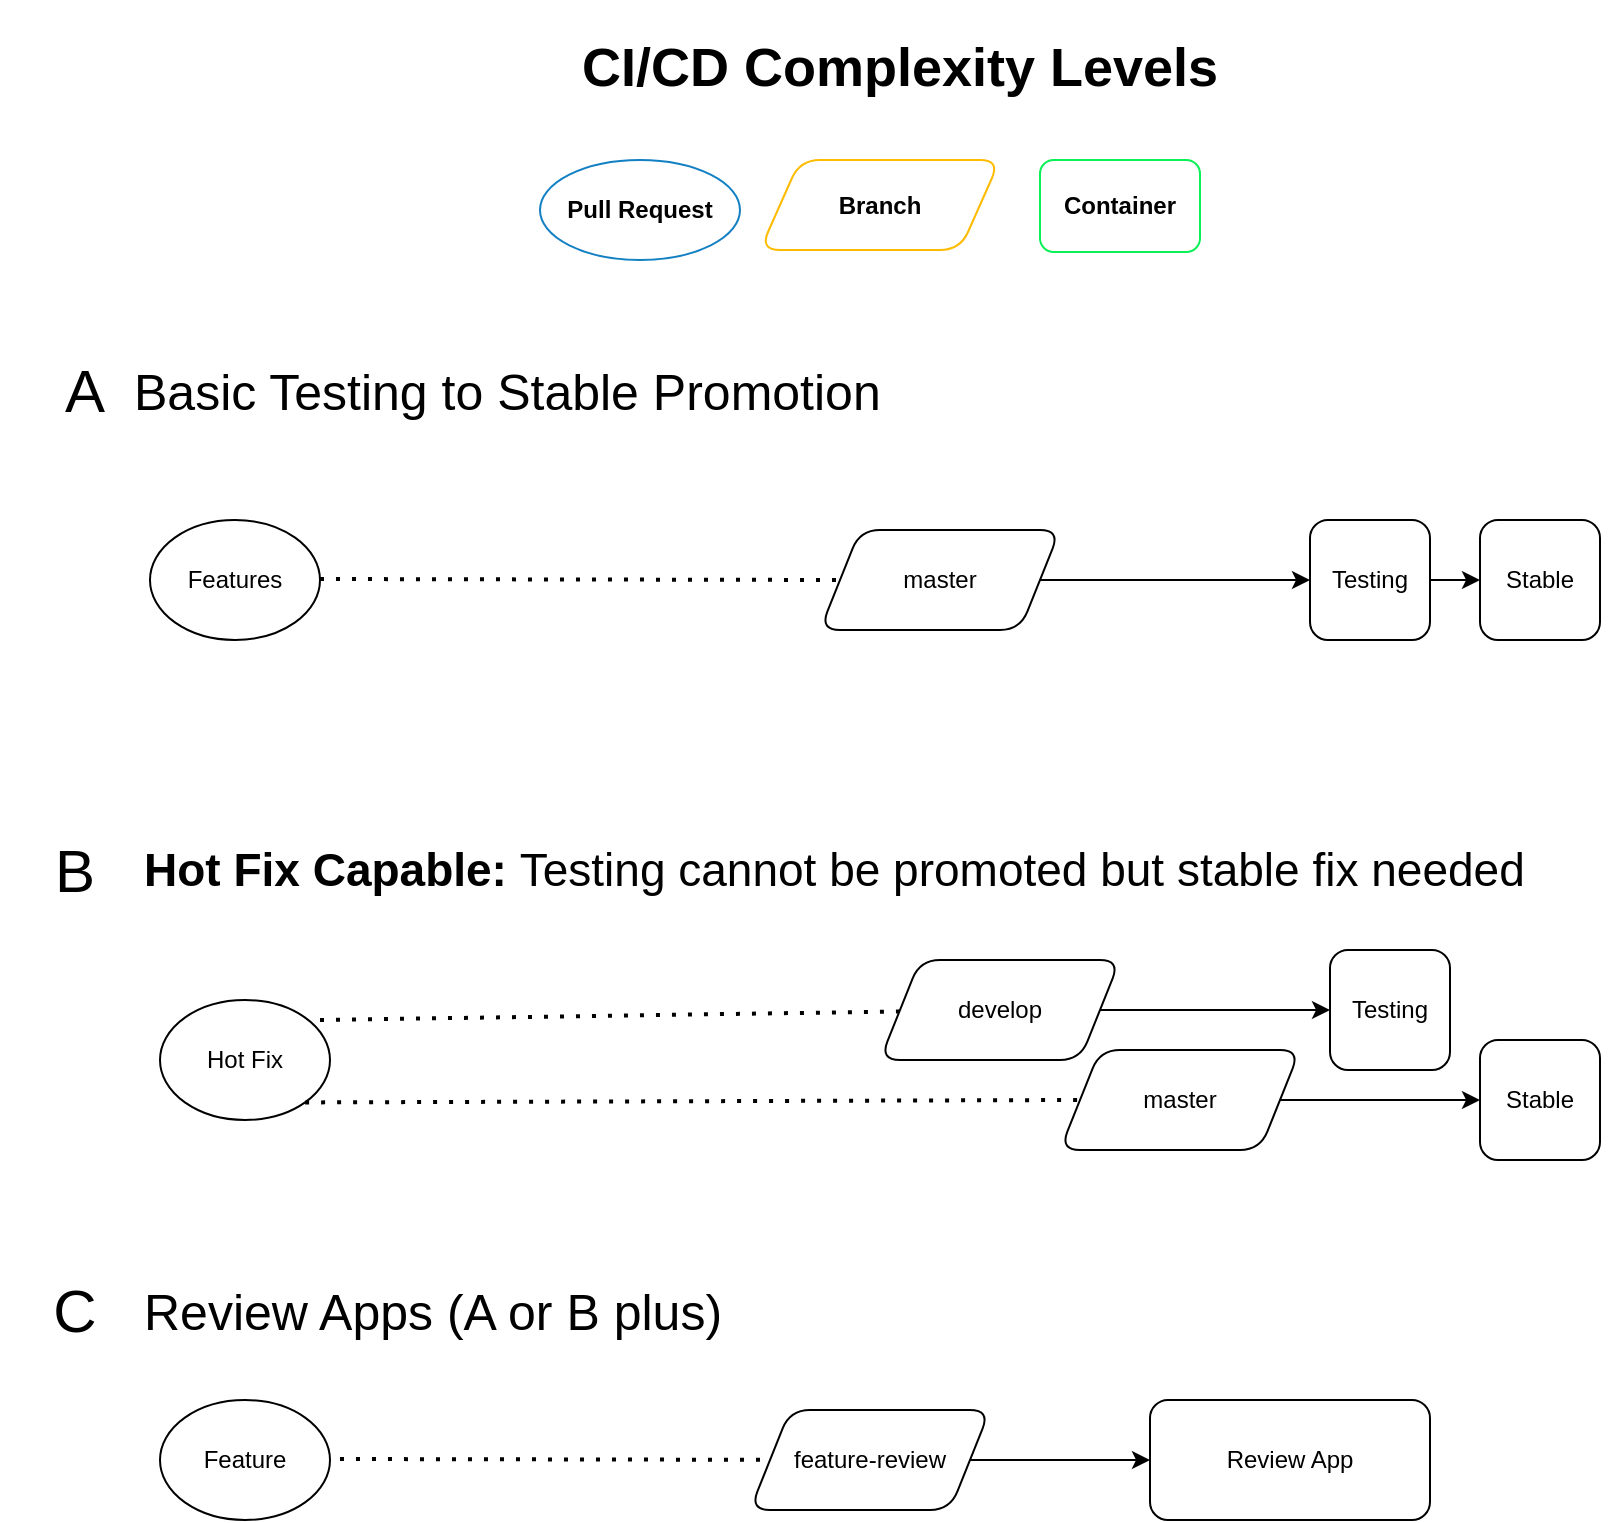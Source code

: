 <mxfile>
    <diagram id="WNM4xnZf9M75a8vM7NPQ" name="Branches">
        <mxGraphModel dx="757" dy="809" grid="1" gridSize="10" guides="1" tooltips="1" connect="1" arrows="1" fold="1" page="1" pageScale="1" pageWidth="850" pageHeight="1100" math="0" shadow="0">
            <root>
                <mxCell id="0"/>
                <mxCell id="1" parent="0"/>
                <mxCell id="8" value="" style="endArrow=none;dashed=1;html=1;dashPattern=1 3;strokeWidth=2;startArrow=none;entryX=0;entryY=0.5;entryDx=0;entryDy=0;" parent="1" target="57" edge="1">
                    <mxGeometry width="50" height="50" relative="1" as="geometry">
                        <mxPoint x="159.996" y="289.499" as="sourcePoint"/>
                        <mxPoint x="530" y="289.5" as="targetPoint"/>
                    </mxGeometry>
                </mxCell>
                <mxCell id="24" value="Hot Fix" style="ellipse;whiteSpace=wrap;html=1;" parent="1" vertex="1">
                    <mxGeometry x="80" y="500" width="85" height="60" as="geometry"/>
                </mxCell>
                <mxCell id="38" value="Features" style="ellipse;whiteSpace=wrap;html=1;" parent="1" vertex="1">
                    <mxGeometry x="75" y="260" width="85" height="60" as="geometry"/>
                </mxCell>
                <mxCell id="40" value="Testing" style="rounded=1;whiteSpace=wrap;html=1;" parent="1" vertex="1">
                    <mxGeometry x="665" y="475" width="60" height="60" as="geometry"/>
                </mxCell>
                <mxCell id="43" value="Stable" style="rounded=1;whiteSpace=wrap;html=1;" parent="1" vertex="1">
                    <mxGeometry x="740" y="520" width="60" height="60" as="geometry"/>
                </mxCell>
                <mxCell id="44" value="Stable" style="rounded=1;whiteSpace=wrap;html=1;" parent="1" vertex="1">
                    <mxGeometry x="740" y="260" width="60" height="60" as="geometry"/>
                </mxCell>
                <mxCell id="74" value="" style="edgeStyle=none;html=1;fontSize=23;" parent="1" source="45" target="44" edge="1">
                    <mxGeometry relative="1" as="geometry"/>
                </mxCell>
                <mxCell id="45" value="Testing" style="rounded=1;whiteSpace=wrap;html=1;" parent="1" vertex="1">
                    <mxGeometry x="655" y="260" width="60" height="60" as="geometry"/>
                </mxCell>
                <mxCell id="47" value="" style="endArrow=none;dashed=1;html=1;dashPattern=1 3;strokeWidth=2;startArrow=none;exitX=1;exitY=1;exitDx=0;exitDy=0;entryX=0;entryY=0.5;entryDx=0;entryDy=0;" parent="1" source="24" target="61" edge="1">
                    <mxGeometry width="50" height="50" relative="1" as="geometry">
                        <mxPoint x="172.025" y="522.02" as="sourcePoint"/>
                        <mxPoint x="525" y="530" as="targetPoint"/>
                    </mxGeometry>
                </mxCell>
                <mxCell id="51" value="Basic Testing to Stable Promotion" style="text;html=1;strokeColor=none;fillColor=none;align=left;verticalAlign=middle;whiteSpace=wrap;rounded=0;fontSize=25;fontColor=default;" parent="1" vertex="1">
                    <mxGeometry x="65" y="180" width="505" height="30" as="geometry"/>
                </mxCell>
                <mxCell id="52" value="&lt;b style=&quot;font-size: 23px;&quot;&gt;Hot Fix Capable:&amp;nbsp;&lt;/b&gt;Testing cannot be promoted but stable fix needed&amp;nbsp;" style="text;html=1;strokeColor=none;fillColor=none;align=left;verticalAlign=middle;whiteSpace=wrap;rounded=0;fontSize=23;fontColor=default;" parent="1" vertex="1">
                    <mxGeometry x="70" y="420" width="740" height="30" as="geometry"/>
                </mxCell>
                <mxCell id="72" value="" style="edgeStyle=none;html=1;fontSize=23;" parent="1" source="57" target="45" edge="1">
                    <mxGeometry relative="1" as="geometry"/>
                </mxCell>
                <mxCell id="57" value="master" style="shape=parallelogram;perimeter=parallelogramPerimeter;whiteSpace=wrap;html=1;fixedSize=1;rounded=1;" parent="1" vertex="1">
                    <mxGeometry x="410" y="265" width="120" height="50" as="geometry"/>
                </mxCell>
                <mxCell id="60" value="" style="endArrow=none;dashed=1;html=1;dashPattern=1 3;strokeWidth=2;startArrow=none;" parent="1" target="59" edge="1">
                    <mxGeometry width="50" height="50" relative="1" as="geometry">
                        <mxPoint x="160" y="510" as="sourcePoint"/>
                        <mxPoint x="655" y="489" as="targetPoint"/>
                    </mxGeometry>
                </mxCell>
                <mxCell id="64" value="" style="edgeStyle=none;html=1;fontSize=25;" parent="1" source="59" target="40" edge="1">
                    <mxGeometry relative="1" as="geometry"/>
                </mxCell>
                <mxCell id="59" value="develop" style="shape=parallelogram;perimeter=parallelogramPerimeter;whiteSpace=wrap;html=1;fixedSize=1;rounded=1;" parent="1" vertex="1">
                    <mxGeometry x="440" y="480" width="120" height="50" as="geometry"/>
                </mxCell>
                <mxCell id="65" value="" style="edgeStyle=none;html=1;fontSize=25;" parent="1" source="61" target="43" edge="1">
                    <mxGeometry relative="1" as="geometry"/>
                </mxCell>
                <mxCell id="61" value="master" style="shape=parallelogram;perimeter=parallelogramPerimeter;whiteSpace=wrap;html=1;fixedSize=1;rounded=1;" parent="1" vertex="1">
                    <mxGeometry x="530" y="525" width="120" height="50" as="geometry"/>
                </mxCell>
                <mxCell id="63" value="Feature" style="ellipse;whiteSpace=wrap;html=1;" parent="1" vertex="1">
                    <mxGeometry x="80" y="700" width="85" height="60" as="geometry"/>
                </mxCell>
                <mxCell id="69" value="" style="edgeStyle=none;html=1;fontSize=25;" parent="1" source="66" target="67" edge="1">
                    <mxGeometry relative="1" as="geometry"/>
                </mxCell>
                <mxCell id="66" value="feature-review" style="shape=parallelogram;perimeter=parallelogramPerimeter;whiteSpace=wrap;html=1;fixedSize=1;rounded=1;" parent="1" vertex="1">
                    <mxGeometry x="375" y="705" width="120" height="50" as="geometry"/>
                </mxCell>
                <mxCell id="67" value="Review App" style="rounded=1;whiteSpace=wrap;html=1;" parent="1" vertex="1">
                    <mxGeometry x="575" y="700" width="140" height="60" as="geometry"/>
                </mxCell>
                <mxCell id="68" value="" style="endArrow=none;dashed=1;html=1;dashPattern=1 3;strokeWidth=2;startArrow=none;" parent="1" target="66" edge="1">
                    <mxGeometry width="50" height="50" relative="1" as="geometry">
                        <mxPoint x="169.996" y="729.499" as="sourcePoint"/>
                        <mxPoint x="375" y="730" as="targetPoint"/>
                    </mxGeometry>
                </mxCell>
                <mxCell id="70" value="Review Apps (A or B plus)" style="text;html=1;strokeColor=none;fillColor=none;align=left;verticalAlign=middle;whiteSpace=wrap;rounded=0;fontSize=25;fontColor=default;" parent="1" vertex="1">
                    <mxGeometry x="70" y="640" width="310" height="30" as="geometry"/>
                </mxCell>
                <mxCell id="75" value="Pull Request" style="ellipse;whiteSpace=wrap;html=1;strokeColor=#1380c3;fontStyle=1" parent="1" vertex="1">
                    <mxGeometry x="270" y="80" width="100" height="50" as="geometry"/>
                </mxCell>
                <mxCell id="76" value="Branch" style="shape=parallelogram;perimeter=parallelogramPerimeter;whiteSpace=wrap;html=1;fixedSize=1;strokeColor=#ffbb00;fontStyle=1;rounded=1;" parent="1" vertex="1">
                    <mxGeometry x="380" y="80" width="120" height="45" as="geometry"/>
                </mxCell>
                <mxCell id="77" value="Container" style="rounded=1;whiteSpace=wrap;html=1;strokeColor=#0AF056;fontStyle=1" parent="1" vertex="1">
                    <mxGeometry x="520" y="80" width="80" height="46" as="geometry"/>
                </mxCell>
                <mxCell id="81" value="B" style="text;html=1;strokeColor=none;fillColor=none;align=center;verticalAlign=middle;whiteSpace=wrap;rounded=0;fontSize=30;fontColor=default;" parent="1" vertex="1">
                    <mxGeometry y="400" width="75" height="70" as="geometry"/>
                </mxCell>
                <mxCell id="82" value="C" style="text;html=1;strokeColor=none;fillColor=none;align=center;verticalAlign=middle;whiteSpace=wrap;rounded=0;fontSize=30;fontColor=default;" parent="1" vertex="1">
                    <mxGeometry y="620" width="75" height="70" as="geometry"/>
                </mxCell>
                <mxCell id="83" value="A" style="text;html=1;strokeColor=none;fillColor=none;align=center;verticalAlign=middle;whiteSpace=wrap;rounded=0;fontSize=30;fontColor=default;" parent="1" vertex="1">
                    <mxGeometry x="5" y="160" width="75" height="70" as="geometry"/>
                </mxCell>
                <mxCell id="84" value="&lt;h1 style=&quot;font-size: 27px;&quot;&gt;CI/CD Complexity Levels&lt;/h1&gt;" style="text;html=1;strokeColor=none;fillColor=none;spacing=5;spacingTop=-20;whiteSpace=wrap;overflow=hidden;rounded=0;fontSize=27;fontColor=default;align=center;" parent="1" vertex="1">
                    <mxGeometry x="200" y="10" width="500" height="50" as="geometry"/>
                </mxCell>
            </root>
        </mxGraphModel>
    </diagram>
    <diagram id="P_tjCXmqJ_p3bvyfeHh7" name="Matrix">
        <mxGraphModel dx="757" dy="809" grid="1" gridSize="10" guides="1" tooltips="1" connect="1" arrows="1" fold="1" page="1" pageScale="1" pageWidth="850" pageHeight="1100" math="0" shadow="0">
            <root>
                <mxCell id="0"/>
                <mxCell id="1" parent="0"/>
                <mxCell id="r8DbDjugWs4HzH2NBpxX-5" value="Review Apps" style="text;html=1;strokeColor=none;fillColor=none;align=right;verticalAlign=middle;whiteSpace=wrap;rounded=0;dashed=1;sketch=0;fontSize=18;fontColor=#66FFFF;" parent="1" vertex="1">
                    <mxGeometry x="243" y="470" width="150" height="30" as="geometry"/>
                </mxCell>
                <mxCell id="r8DbDjugWs4HzH2NBpxX-6" value="Mission Critical" style="text;html=1;strokeColor=none;fillColor=none;align=center;verticalAlign=middle;whiteSpace=wrap;rounded=0;dashed=1;sketch=0;fontSize=18;fontColor=#66FFFF;" parent="1" vertex="1">
                    <mxGeometry x="605" y="308" width="135" height="30" as="geometry"/>
                </mxCell>
                <mxCell id="r8DbDjugWs4HzH2NBpxX-7" value="Basic Promotion" style="text;html=1;strokeColor=none;fillColor=none;align=right;verticalAlign=middle;whiteSpace=wrap;rounded=0;dashed=1;sketch=0;fontSize=18;fontColor=#00FFFF;" parent="1" vertex="1">
                    <mxGeometry x="242" y="170" width="150" height="30" as="geometry"/>
                </mxCell>
                <mxCell id="r8DbDjugWs4HzH2NBpxX-8" value="Hot Fix Capable" style="text;html=1;strokeColor=none;fillColor=none;align=left;verticalAlign=middle;whiteSpace=wrap;rounded=0;dashed=1;sketch=0;fontSize=18;fontColor=#67ffff;" parent="1" vertex="1">
                    <mxGeometry x="407" y="171" width="150" height="30" as="geometry"/>
                </mxCell>
                <mxCell id="r8DbDjugWs4HzH2NBpxX-3" value="Servers" style="text;html=1;strokeColor=none;fillColor=none;align=center;verticalAlign=middle;whiteSpace=wrap;rounded=0;dashed=1;sketch=0;fontSize=21;fontColor=default;" parent="1" vertex="1">
                    <mxGeometry x="356.25" y="270" width="145" height="30" as="geometry"/>
                </mxCell>
                <mxCell id="r8DbDjugWs4HzH2NBpxX-10" value="Not Critical" style="text;html=1;strokeColor=none;fillColor=none;align=center;verticalAlign=middle;whiteSpace=wrap;rounded=0;dashed=1;sketch=0;fontSize=18;fontColor=#00FFFF;" parent="1" vertex="1">
                    <mxGeometry x="130" y="308" width="98" height="30" as="geometry"/>
                </mxCell>
                <mxCell id="r8DbDjugWs4HzH2NBpxX-12" value="Feature Flags" style="text;html=1;strokeColor=none;fillColor=none;align=left;verticalAlign=middle;whiteSpace=wrap;rounded=0;dashed=1;sketch=0;fontSize=18;fontColor=#66FFFF;" parent="1" vertex="1">
                    <mxGeometry x="406" y="471" width="139" height="30" as="geometry"/>
                </mxCell>
                <mxCell id="r8DbDjugWs4HzH2NBpxX-13" value="Serverless" style="text;html=1;strokeColor=none;fillColor=none;align=center;verticalAlign=middle;whiteSpace=wrap;rounded=0;dashed=1;sketch=0;fontSize=18;fontColor=default;" parent="1" vertex="1">
                    <mxGeometry x="278.75" y="240" width="77.5" height="30" as="geometry"/>
                </mxCell>
                <mxCell id="RxLDYZ7JvGXB7i64d1EY-4" value="Migration Testing" style="text;html=1;strokeColor=none;fillColor=none;align=center;verticalAlign=middle;whiteSpace=wrap;rounded=0;dashed=1;sketch=0;fontSize=17;fontColor=#65fefd;" parent="1" vertex="1">
                    <mxGeometry x="560" y="220" width="155" height="60" as="geometry"/>
                </mxCell>
                <mxCell id="RxLDYZ7JvGXB7i64d1EY-7" value="Proximity Matrix" style="text;html=1;strokeColor=none;fillColor=none;align=center;verticalAlign=middle;whiteSpace=wrap;rounded=0;dashed=1;sketch=0;fontSize=27;fontColor=default;" parent="1" vertex="1">
                    <mxGeometry x="266.33" y="100" width="268.86" height="30" as="geometry"/>
                </mxCell>
                <mxCell id="pW8NdATUXgX_BeLURDET-3" value="" style="endArrow=none;dashed=1;html=1;dashPattern=1 3;strokeWidth=2;fontSize=27;fontColor=default;" parent="1" edge="1">
                    <mxGeometry width="50" height="50" relative="1" as="geometry">
                        <mxPoint x="600" y="323" as="sourcePoint"/>
                        <mxPoint x="240" y="323" as="targetPoint"/>
                    </mxGeometry>
                </mxCell>
                <mxCell id="RxLDYZ7JvGXB7i64d1EY-8" value="Frontends" style="text;html=1;strokeColor=none;fillColor=none;align=center;verticalAlign=middle;whiteSpace=wrap;rounded=0;dashed=1;sketch=0;fontSize=25;fontColor=default;" parent="1" vertex="1">
                    <mxGeometry x="388" y="350" width="75" height="50" as="geometry"/>
                </mxCell>
                <mxCell id="pW8NdATUXgX_BeLURDET-5" value="" style="endArrow=none;dashed=1;html=1;dashPattern=1 3;strokeWidth=2;fontSize=27;fontColor=#65fefd;" parent="1" edge="1">
                    <mxGeometry width="50" height="50" relative="1" as="geometry">
                        <mxPoint x="400" y="490" as="sourcePoint"/>
                        <mxPoint x="400" y="170" as="targetPoint"/>
                    </mxGeometry>
                </mxCell>
            </root>
        </mxGraphModel>
    </diagram>
    <diagram id="jUNdEhsVzVw4IRGH9DIE" name="Checks">
        <mxGraphModel dx="757" dy="809" grid="1" gridSize="10" guides="1" tooltips="1" connect="1" arrows="1" fold="1" page="1" pageScale="1" pageWidth="850" pageHeight="1100" math="0" shadow="0">
            <root>
                <mxCell id="0"/>
                <mxCell id="1" parent="0"/>
                <mxCell id="bisDn0SdZdRNXPw2C8Gn-9" value="" style="edgeStyle=none;html=1;fontSize=20;fontColor=default;" parent="1" source="bisDn0SdZdRNXPw2C8Gn-2" edge="1">
                    <mxGeometry relative="1" as="geometry">
                        <mxPoint x="336.667" y="220" as="targetPoint"/>
                    </mxGeometry>
                </mxCell>
                <mxCell id="bisDn0SdZdRNXPw2C8Gn-2" value="Build/Webpack Check" style="shape=parallelogram;perimeter=parallelogramPerimeter;whiteSpace=wrap;html=1;fixedSize=1;fontSize=16;rounded=0;fillColor=default;strokeColor=#66FF66;" parent="1" vertex="1">
                    <mxGeometry x="185" y="130" width="300" height="60" as="geometry"/>
                </mxCell>
                <mxCell id="bisDn0SdZdRNXPw2C8Gn-6" value="" style="edgeStyle=none;html=1;fontSize=20;fontColor=default;" parent="1" source="bisDn0SdZdRNXPw2C8Gn-5" target="bisDn0SdZdRNXPw2C8Gn-2" edge="1">
                    <mxGeometry relative="1" as="geometry"/>
                </mxCell>
                <mxCell id="bisDn0SdZdRNXPw2C8Gn-5" value="Commit" style="ellipse;whiteSpace=wrap;html=1;strokeColor=#66FFFF;fontSize=20;fontColor=default;" parent="1" vertex="1">
                    <mxGeometry x="275" y="20" width="120" height="80" as="geometry"/>
                </mxCell>
                <mxCell id="bisDn0SdZdRNXPw2C8Gn-13" value="" style="edgeStyle=none;html=1;fontSize=20;fontColor=default;" parent="1" target="bisDn0SdZdRNXPw2C8Gn-12" edge="1">
                    <mxGeometry relative="1" as="geometry">
                        <mxPoint x="337.5" y="280" as="sourcePoint"/>
                    </mxGeometry>
                </mxCell>
                <mxCell id="f7v44_ZBNLzoPgpmGDRU-6" value="" style="edgeStyle=none;html=1;fontSize=20;fontColor=default;" parent="1" source="bisDn0SdZdRNXPw2C8Gn-12" edge="1">
                    <mxGeometry relative="1" as="geometry">
                        <mxPoint x="335" y="400" as="targetPoint"/>
                    </mxGeometry>
                </mxCell>
                <mxCell id="bisDn0SdZdRNXPw2C8Gn-12" value="Pre-Push Tests" style="shape=parallelogram;perimeter=parallelogramPerimeter;whiteSpace=wrap;html=1;fixedSize=1;fontSize=16;rounded=0;strokeColor=#66FF66;" parent="1" vertex="1">
                    <mxGeometry x="185" y="310" width="300" height="60" as="geometry"/>
                </mxCell>
                <mxCell id="i5PR78SfPRETAT1JcYGd-4" value="" style="edgeStyle=none;html=1;fontSize=27;fontColor=#990000;" parent="1" source="bisDn0SdZdRNXPw2C8Gn-19" target="i5PR78SfPRETAT1JcYGd-3" edge="1">
                    <mxGeometry relative="1" as="geometry"/>
                </mxCell>
                <mxCell id="bisDn0SdZdRNXPw2C8Gn-19" value="Pull Request Tests" style="shape=parallelogram;perimeter=parallelogramPerimeter;whiteSpace=wrap;html=1;fixedSize=1;fontSize=16;rounded=0;dashed=1;strokeColor=#66FF66;" parent="1" vertex="1">
                    <mxGeometry x="185" y="480" width="300" height="60" as="geometry"/>
                </mxCell>
                <mxCell id="f7v44_ZBNLzoPgpmGDRU-16" value="" style="edgeStyle=none;html=1;fontSize=20;fontColor=default;" parent="1" source="bisDn0SdZdRNXPw2C8Gn-22" target="f7v44_ZBNLzoPgpmGDRU-11" edge="1">
                    <mxGeometry relative="1" as="geometry"/>
                </mxCell>
                <mxCell id="zKZKjrgQejr9QxtUGt2K-2" value="" style="edgeStyle=none;html=1;fontSize=27;fontColor=#66FF66;" parent="1" source="bisDn0SdZdRNXPw2C8Gn-22" target="f7v44_ZBNLzoPgpmGDRU-24" edge="1">
                    <mxGeometry relative="1" as="geometry"/>
                </mxCell>
                <mxCell id="bisDn0SdZdRNXPw2C8Gn-22" value="develop" style="rounded=1;whiteSpace=wrap;html=1;fontSize=20;strokeColor=#66FFFF;dashed=1;" parent="1" vertex="1">
                    <mxGeometry x="275" y="657" width="120" height="60" as="geometry"/>
                </mxCell>
                <mxCell id="f7v44_ZBNLzoPgpmGDRU-4" value="Feature Branch" style="shape=parallelogram;perimeter=parallelogramPerimeter;whiteSpace=wrap;html=1;fixedSize=1;fontSize=16;rounded=1;strokeColor=#66FFFF;" parent="1" vertex="1">
                    <mxGeometry x="203.75" y="220" width="247.5" height="60" as="geometry"/>
                </mxCell>
                <mxCell id="f7v44_ZBNLzoPgpmGDRU-7" value="" style="edgeStyle=none;html=1;fontSize=20;fontColor=default;" parent="1" target="bisDn0SdZdRNXPw2C8Gn-19" edge="1">
                    <mxGeometry relative="1" as="geometry">
                        <mxPoint x="335" y="460" as="sourcePoint"/>
                    </mxGeometry>
                </mxCell>
                <mxCell id="f7v44_ZBNLzoPgpmGDRU-9" value="Remote Feature Branch" style="shape=parallelogram;perimeter=parallelogramPerimeter;whiteSpace=wrap;html=1;fixedSize=1;fontSize=16;rounded=1;strokeColor=#66FFFF;" parent="1" vertex="1">
                    <mxGeometry x="180" y="400" width="287.5" height="60" as="geometry"/>
                </mxCell>
                <mxCell id="f7v44_ZBNLzoPgpmGDRU-11" value="Deploy to Testing" style="shape=parallelogram;perimeter=parallelogramPerimeter;whiteSpace=wrap;html=1;fixedSize=1;fontSize=16;rounded=0;dashed=1;" parent="1" vertex="1">
                    <mxGeometry x="440" y="657" width="235" height="60" as="geometry"/>
                </mxCell>
                <mxCell id="f7v44_ZBNLzoPgpmGDRU-28" value="" style="edgeStyle=none;html=1;fontSize=20;fontColor=default;" parent="1" source="f7v44_ZBNLzoPgpmGDRU-12" target="f7v44_ZBNLzoPgpmGDRU-27" edge="1">
                    <mxGeometry relative="1" as="geometry"/>
                </mxCell>
                <mxCell id="f7v44_ZBNLzoPgpmGDRU-12" value="master" style="rounded=1;whiteSpace=wrap;html=1;fontSize=20;strokeColor=#66FFFF;" parent="1" vertex="1">
                    <mxGeometry x="275" y="867" width="120" height="60" as="geometry"/>
                </mxCell>
                <mxCell id="f7v44_ZBNLzoPgpmGDRU-20" value="" style="edgeStyle=none;html=1;fontSize=20;fontColor=default;endArrow=none;" parent="1" source="f7v44_ZBNLzoPgpmGDRU-11" edge="1">
                    <mxGeometry relative="1" as="geometry">
                        <mxPoint x="685" y="687" as="sourcePoint"/>
                        <mxPoint x="730" y="687" as="targetPoint"/>
                    </mxGeometry>
                </mxCell>
                <mxCell id="f7v44_ZBNLzoPgpmGDRU-26" value="" style="edgeStyle=none;html=1;fontSize=20;fontColor=default;" parent="1" source="f7v44_ZBNLzoPgpmGDRU-24" target="f7v44_ZBNLzoPgpmGDRU-25" edge="1">
                    <mxGeometry relative="1" as="geometry"/>
                </mxCell>
                <mxCell id="zKZKjrgQejr9QxtUGt2K-3" value="" style="edgeStyle=none;html=1;fontSize=27;fontColor=#66FF66;" parent="1" source="f7v44_ZBNLzoPgpmGDRU-24" target="f7v44_ZBNLzoPgpmGDRU-12" edge="1">
                    <mxGeometry relative="1" as="geometry"/>
                </mxCell>
                <mxCell id="f7v44_ZBNLzoPgpmGDRU-24" value="Pull Request Tests" style="shape=parallelogram;perimeter=parallelogramPerimeter;whiteSpace=wrap;html=1;fixedSize=1;fontSize=16;rounded=0;strokeColor=#66FF66;" parent="1" vertex="1">
                    <mxGeometry x="201" y="767" width="265" height="60" as="geometry"/>
                </mxCell>
                <mxCell id="f7v44_ZBNLzoPgpmGDRU-25" value="Stable" style="rounded=1;whiteSpace=wrap;html=1;fontSize=20;strokeColor=#66FFFF;" parent="1" vertex="1">
                    <mxGeometry x="580" y="767" width="120" height="60" as="geometry"/>
                </mxCell>
                <mxCell id="f7v44_ZBNLzoPgpmGDRU-27" value="Deploy to Stable" style="shape=parallelogram;perimeter=parallelogramPerimeter;whiteSpace=wrap;html=1;fixedSize=1;fontSize=16;rounded=0;" parent="1" vertex="1">
                    <mxGeometry x="440" y="867" width="235" height="60" as="geometry"/>
                </mxCell>
                <mxCell id="f7v44_ZBNLzoPgpmGDRU-29" value="" style="edgeStyle=none;html=1;fontSize=20;fontColor=default;endArrow=none;exitX=1;exitY=0.5;exitDx=0;exitDy=0;" parent="1" source="f7v44_ZBNLzoPgpmGDRU-27" target="f7v44_ZBNLzoPgpmGDRU-30" edge="1">
                    <mxGeometry relative="1" as="geometry">
                        <mxPoint x="675" y="877" as="sourcePoint"/>
                        <mxPoint x="842.5" y="877" as="targetPoint"/>
                    </mxGeometry>
                </mxCell>
                <mxCell id="f7v44_ZBNLzoPgpmGDRU-30" value="" style="sketch=0;html=1;aspect=fixed;strokeColor=none;shadow=0;align=center;verticalAlign=top;fillColor=#66FF66;shape=mxgraph.gcp2.check;rounded=0;fontSize=20;fontColor=#2e9d5e;" parent="1" vertex="1">
                    <mxGeometry x="720" y="877" width="50" height="40" as="geometry"/>
                </mxCell>
                <mxCell id="EGvqJRmpRrO7pBOXdZb_-3" value="A" style="text;strokeColor=none;fillColor=none;html=1;fontSize=24;fontStyle=1;verticalAlign=middle;align=center;rounded=0;dashed=1;fontColor=#66FF66;" parent="1" vertex="1">
                    <mxGeometry x="70" y="140" width="100" height="40" as="geometry"/>
                </mxCell>
                <mxCell id="EGvqJRmpRrO7pBOXdZb_-6" value="Git Flow Checks" style="text;strokeColor=none;fillColor=none;html=1;fontSize=32;fontStyle=1;verticalAlign=middle;align=center;rounded=0;dashed=1;fontColor=default;" parent="1" vertex="1">
                    <mxGeometry x="575" y="40" width="100" height="40" as="geometry"/>
                </mxCell>
                <mxCell id="EGvqJRmpRrO7pBOXdZb_-9" value="B" style="text;strokeColor=none;fillColor=none;html=1;fontSize=24;fontStyle=1;verticalAlign=middle;align=center;rounded=0;dashed=1;fontColor=#66FF66;" parent="1" vertex="1">
                    <mxGeometry x="70" y="320" width="100" height="40" as="geometry"/>
                </mxCell>
                <mxCell id="EGvqJRmpRrO7pBOXdZb_-10" value="C" style="text;strokeColor=none;fillColor=none;html=1;fontSize=24;fontStyle=1;verticalAlign=middle;align=center;rounded=0;dashed=1;fontColor=#66FF66;" parent="1" vertex="1">
                    <mxGeometry x="70" y="490" width="100" height="40" as="geometry"/>
                </mxCell>
                <mxCell id="EGvqJRmpRrO7pBOXdZb_-11" value="D" style="text;strokeColor=none;fillColor=none;html=1;fontSize=24;fontStyle=1;verticalAlign=middle;align=center;rounded=0;dashed=1;fontColor=#66FF66;" parent="1" vertex="1">
                    <mxGeometry x="70" y="580" width="100" height="40" as="geometry"/>
                </mxCell>
                <mxCell id="EGvqJRmpRrO7pBOXdZb_-12" value="F" style="text;strokeColor=none;fillColor=none;html=1;fontSize=24;fontStyle=1;verticalAlign=middle;align=center;rounded=0;dashed=1;fontColor=#66FF66;" parent="1" vertex="1">
                    <mxGeometry x="70" y="777" width="100" height="40" as="geometry"/>
                </mxCell>
                <mxCell id="EGvqJRmpRrO7pBOXdZb_-13" value="E" style="text;strokeColor=none;fillColor=none;html=1;fontSize=24;fontStyle=1;verticalAlign=middle;align=center;rounded=0;dashed=1;fontColor=#66FF66;" parent="1" vertex="1">
                    <mxGeometry x="707.5" y="701" width="100" height="40" as="geometry"/>
                </mxCell>
                <mxCell id="EGvqJRmpRrO7pBOXdZb_-14" value="Smoke Tests" style="text;html=1;strokeColor=none;fillColor=none;align=center;verticalAlign=middle;whiteSpace=wrap;rounded=0;dashed=1;sketch=0;fontSize=15;fontColor=default;" parent="1" vertex="1">
                    <mxGeometry x="705" y="936" width="105" height="30" as="geometry"/>
                </mxCell>
                <mxCell id="i5PR78SfPRETAT1JcYGd-1" value="Testing" style="rounded=1;whiteSpace=wrap;html=1;fontSize=20;strokeColor=#66FFFF;dashed=1;" parent="1" vertex="1">
                    <mxGeometry x="575" y="570" width="120" height="60" as="geometry"/>
                </mxCell>
                <mxCell id="i5PR78SfPRETAT1JcYGd-2" value="" style="edgeStyle=none;html=1;fontSize=20;fontColor=default;" parent="1" source="i5PR78SfPRETAT1JcYGd-3" target="i5PR78SfPRETAT1JcYGd-1" edge="1">
                    <mxGeometry relative="1" as="geometry"/>
                </mxCell>
                <mxCell id="i5PR78SfPRETAT1JcYGd-5" value="" style="edgeStyle=none;html=1;fontSize=27;fontColor=#990000;" parent="1" source="i5PR78SfPRETAT1JcYGd-3" target="bisDn0SdZdRNXPw2C8Gn-22" edge="1">
                    <mxGeometry relative="1" as="geometry"/>
                </mxCell>
                <mxCell id="i5PR78SfPRETAT1JcYGd-3" value="DB Migrations Check with Rollback" style="shape=parallelogram;perimeter=parallelogramPerimeter;whiteSpace=wrap;html=1;fixedSize=1;fontSize=16;rounded=0;dashed=1;fillColor=none;strokeColor=#66FF66;" parent="1" vertex="1">
                    <mxGeometry x="180" y="570" width="300" height="60" as="geometry"/>
                </mxCell>
                <mxCell id="i5PR78SfPRETAT1JcYGd-6" value="G" style="text;strokeColor=none;fillColor=none;html=1;fontSize=24;fontStyle=1;verticalAlign=middle;align=center;rounded=0;dashed=1;fontColor=#66FF66;" parent="1" vertex="1">
                    <mxGeometry x="707.5" y="900" width="100" height="40" as="geometry"/>
                </mxCell>
                <mxCell id="7S6eDP-fNfgRBtoLy_z0-1" value="" style="sketch=0;html=1;aspect=fixed;strokeColor=none;shadow=0;align=center;verticalAlign=top;fillColor=#66FF66;shape=mxgraph.gcp2.check;rounded=0;fontSize=20;fontColor=#2e9d5e;" parent="1" vertex="1">
                    <mxGeometry x="720" y="667" width="50" height="40" as="geometry"/>
                </mxCell>
                <mxCell id="7S6eDP-fNfgRBtoLy_z0-2" value="Smoke Tests" style="text;html=1;strokeColor=none;fillColor=none;align=center;verticalAlign=middle;whiteSpace=wrap;rounded=0;dashed=1;sketch=0;fontSize=15;fontColor=default;" parent="1" vertex="1">
                    <mxGeometry x="705" y="730" width="105" height="30" as="geometry"/>
                </mxCell>
            </root>
        </mxGraphModel>
    </diagram>
</mxfile>